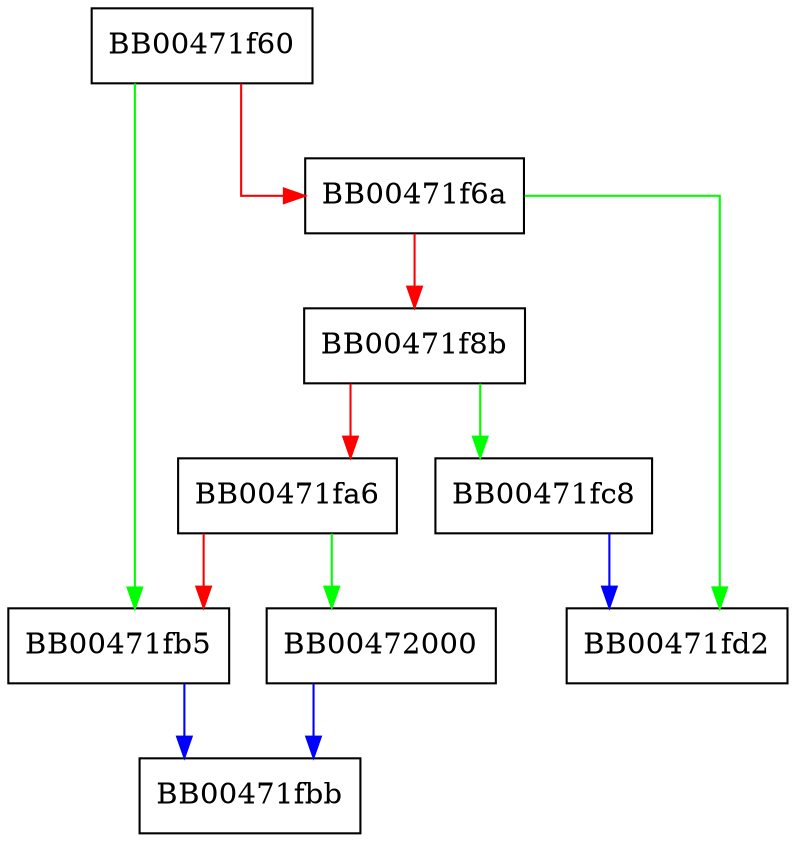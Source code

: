 digraph set_cert_stuff {
  node [shape="box"];
  graph [splines=ortho];
  BB00471f60 -> BB00471fb5 [color="green"];
  BB00471f60 -> BB00471f6a [color="red"];
  BB00471f6a -> BB00471fd2 [color="green"];
  BB00471f6a -> BB00471f8b [color="red"];
  BB00471f8b -> BB00471fc8 [color="green"];
  BB00471f8b -> BB00471fa6 [color="red"];
  BB00471fa6 -> BB00472000 [color="green"];
  BB00471fa6 -> BB00471fb5 [color="red"];
  BB00471fb5 -> BB00471fbb [color="blue"];
  BB00471fc8 -> BB00471fd2 [color="blue"];
  BB00472000 -> BB00471fbb [color="blue"];
}